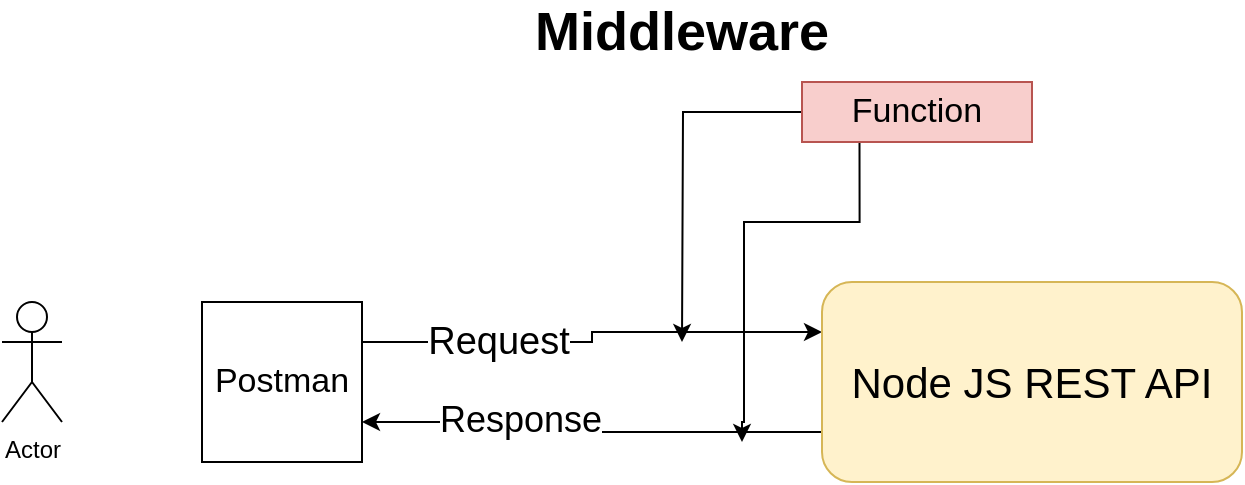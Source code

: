 <mxfile version="27.0.6">
  <diagram name="Page-1" id="TEtHuLIVFC8fTKMwhhVS">
    <mxGraphModel dx="1188" dy="648" grid="1" gridSize="10" guides="1" tooltips="1" connect="1" arrows="1" fold="1" page="1" pageScale="1" pageWidth="850" pageHeight="1100" math="0" shadow="0">
      <root>
        <mxCell id="0" />
        <mxCell id="1" parent="0" />
        <mxCell id="mjvpX72sKQm_LS7Zqh5G-1" value="Middleware" style="text;html=1;align=center;verticalAlign=middle;whiteSpace=wrap;rounded=0;fontStyle=1;fontSize=27;" vertex="1" parent="1">
          <mxGeometry x="330" y="250" width="220" height="30" as="geometry" />
        </mxCell>
        <mxCell id="mjvpX72sKQm_LS7Zqh5G-2" value="Actor" style="shape=umlActor;verticalLabelPosition=bottom;verticalAlign=top;html=1;outlineConnect=0;" vertex="1" parent="1">
          <mxGeometry x="100" y="400" width="30" height="60" as="geometry" />
        </mxCell>
        <mxCell id="mjvpX72sKQm_LS7Zqh5G-5" style="edgeStyle=orthogonalEdgeStyle;rounded=0;orthogonalLoop=1;jettySize=auto;html=1;exitX=1;exitY=0.25;exitDx=0;exitDy=0;entryX=0;entryY=0.25;entryDx=0;entryDy=0;" edge="1" parent="1" source="mjvpX72sKQm_LS7Zqh5G-3" target="mjvpX72sKQm_LS7Zqh5G-4">
          <mxGeometry relative="1" as="geometry" />
        </mxCell>
        <mxCell id="mjvpX72sKQm_LS7Zqh5G-7" value="Request" style="edgeLabel;html=1;align=center;verticalAlign=middle;resizable=0;points=[];fontSize=19;" vertex="1" connectable="0" parent="mjvpX72sKQm_LS7Zqh5G-5">
          <mxGeometry x="-0.424" relative="1" as="geometry">
            <mxPoint as="offset" />
          </mxGeometry>
        </mxCell>
        <mxCell id="mjvpX72sKQm_LS7Zqh5G-3" value="Postman" style="whiteSpace=wrap;html=1;aspect=fixed;fontSize=17;" vertex="1" parent="1">
          <mxGeometry x="200" y="400" width="80" height="80" as="geometry" />
        </mxCell>
        <mxCell id="mjvpX72sKQm_LS7Zqh5G-6" style="edgeStyle=orthogonalEdgeStyle;rounded=0;orthogonalLoop=1;jettySize=auto;html=1;exitX=0;exitY=0.75;exitDx=0;exitDy=0;entryX=1;entryY=0.75;entryDx=0;entryDy=0;" edge="1" parent="1" source="mjvpX72sKQm_LS7Zqh5G-4" target="mjvpX72sKQm_LS7Zqh5G-3">
          <mxGeometry relative="1" as="geometry" />
        </mxCell>
        <mxCell id="mjvpX72sKQm_LS7Zqh5G-8" value="Response" style="edgeLabel;html=1;align=center;verticalAlign=middle;resizable=0;points=[];fontSize=18;" vertex="1" connectable="0" parent="mjvpX72sKQm_LS7Zqh5G-6">
          <mxGeometry x="0.33" y="-1" relative="1" as="geometry">
            <mxPoint as="offset" />
          </mxGeometry>
        </mxCell>
        <mxCell id="mjvpX72sKQm_LS7Zqh5G-4" value="Node JS REST API" style="rounded=1;whiteSpace=wrap;html=1;fillColor=#fff2cc;strokeColor=#d6b656;fontSize=21;" vertex="1" parent="1">
          <mxGeometry x="510" y="390" width="210" height="100" as="geometry" />
        </mxCell>
        <mxCell id="mjvpX72sKQm_LS7Zqh5G-10" style="edgeStyle=orthogonalEdgeStyle;rounded=0;orthogonalLoop=1;jettySize=auto;html=1;" edge="1" parent="1" source="mjvpX72sKQm_LS7Zqh5G-9">
          <mxGeometry relative="1" as="geometry">
            <mxPoint x="440" y="420" as="targetPoint" />
          </mxGeometry>
        </mxCell>
        <mxCell id="mjvpX72sKQm_LS7Zqh5G-11" style="edgeStyle=orthogonalEdgeStyle;rounded=0;orthogonalLoop=1;jettySize=auto;html=1;exitX=0.25;exitY=1;exitDx=0;exitDy=0;" edge="1" parent="1" source="mjvpX72sKQm_LS7Zqh5G-9">
          <mxGeometry relative="1" as="geometry">
            <mxPoint x="470" y="470" as="targetPoint" />
            <Array as="points">
              <mxPoint x="529" y="360" />
              <mxPoint x="471" y="360" />
              <mxPoint x="471" y="460" />
              <mxPoint x="470" y="460" />
            </Array>
          </mxGeometry>
        </mxCell>
        <mxCell id="mjvpX72sKQm_LS7Zqh5G-9" value="Function" style="text;html=1;align=center;verticalAlign=middle;whiteSpace=wrap;rounded=0;fillColor=#f8cecc;strokeColor=#b85450;fontSize=17;" vertex="1" parent="1">
          <mxGeometry x="500" y="290" width="115" height="30" as="geometry" />
        </mxCell>
      </root>
    </mxGraphModel>
  </diagram>
</mxfile>

